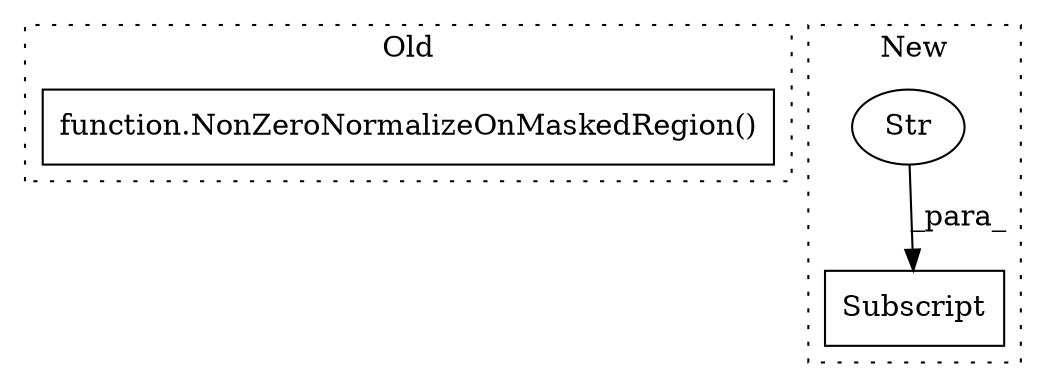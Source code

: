 digraph G {
subgraph cluster0 {
1 [label="function.NonZeroNormalizeOnMaskedRegion()" a="75" s="30098" l="32" shape="box"];
label = "Old";
style="dotted";
}
subgraph cluster1 {
2 [label="Subscript" a="63" s="30190,0" l="53,0" shape="box"];
3 [label="Str" a="66" s="30216" l="26" shape="ellipse"];
label = "New";
style="dotted";
}
3 -> 2 [label="_para_"];
}
